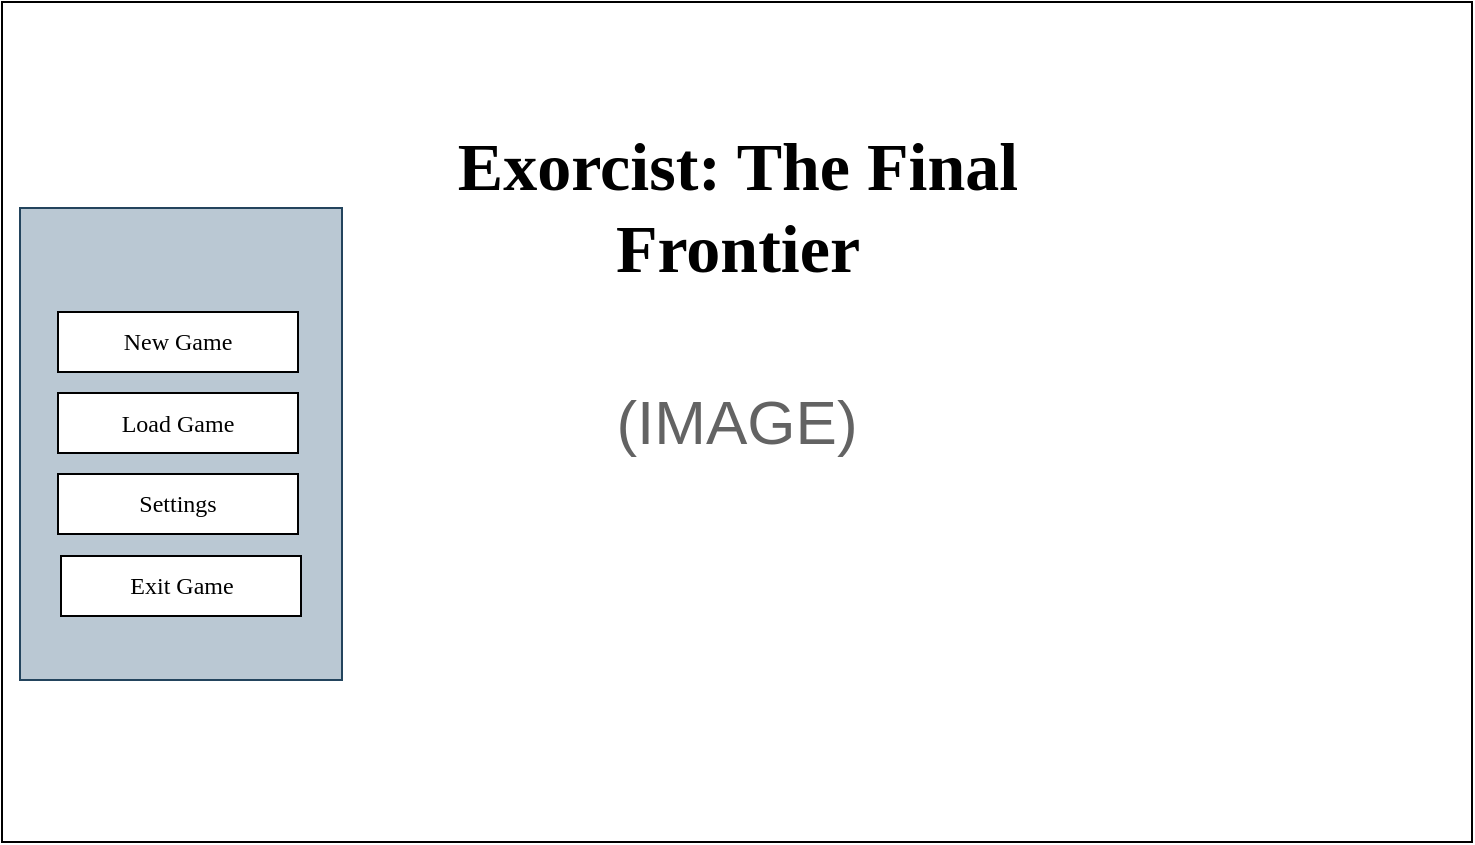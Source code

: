 <mxfile version="21.7.5" type="device">
  <diagram name="Page-1" id="LlHxg7yfqpz0n8hPSd0H">
    <mxGraphModel dx="1434" dy="844" grid="0" gridSize="10" guides="1" tooltips="1" connect="1" arrows="1" fold="1" page="0" pageScale="1" pageWidth="827" pageHeight="1169" math="0" shadow="0">
      <root>
        <mxCell id="0" />
        <mxCell id="1" parent="0" />
        <mxCell id="8CyFsR5OlZWpXKvfgXjn-1" value="" style="rounded=0;whiteSpace=wrap;html=1;aspect=fixed;fontFamily=last-rites-font;" vertex="1" parent="1">
          <mxGeometry y="360" width="735" height="420" as="geometry" />
        </mxCell>
        <mxCell id="8CyFsR5OlZWpXKvfgXjn-9" value="" style="rounded=0;whiteSpace=wrap;html=1;fillColor=#bac8d3;strokeColor=#23445d;" vertex="1" parent="1">
          <mxGeometry x="9" y="463" width="161" height="236" as="geometry" />
        </mxCell>
        <mxCell id="8CyFsR5OlZWpXKvfgXjn-5" value="&lt;font face=&quot;constantia&quot;&gt;New Game&lt;/font&gt;" style="rounded=0;whiteSpace=wrap;html=1;" vertex="1" parent="1">
          <mxGeometry x="28" y="515" width="120" height="30" as="geometry" />
        </mxCell>
        <mxCell id="8CyFsR5OlZWpXKvfgXjn-6" value="&lt;font face=&quot;Constantia&quot;&gt;Load Game&lt;/font&gt;" style="rounded=0;whiteSpace=wrap;html=1;" vertex="1" parent="1">
          <mxGeometry x="28" y="555.5" width="120" height="30" as="geometry" />
        </mxCell>
        <mxCell id="8CyFsR5OlZWpXKvfgXjn-7" value="&lt;font face=&quot;Constantia&quot;&gt;Settings&lt;/font&gt;" style="rounded=0;whiteSpace=wrap;html=1;" vertex="1" parent="1">
          <mxGeometry x="28" y="596" width="120" height="30" as="geometry" />
        </mxCell>
        <mxCell id="8CyFsR5OlZWpXKvfgXjn-8" value="&lt;font face=&quot;Constantia&quot; size=&quot;1&quot; style=&quot;&quot;&gt;&lt;b style=&quot;font-size: 34px;&quot;&gt;Exorcist: The Final Frontier&lt;/b&gt;&lt;/font&gt;" style="text;html=1;strokeColor=none;fillColor=none;align=center;verticalAlign=middle;whiteSpace=wrap;rounded=0;" vertex="1" parent="1">
          <mxGeometry x="215.75" y="444" width="303.5" height="37" as="geometry" />
        </mxCell>
        <mxCell id="8CyFsR5OlZWpXKvfgXjn-10" value="&lt;font color=&quot;#636363&quot; style=&quot;font-size: 31px;&quot;&gt;(IMAGE)&lt;/font&gt;" style="text;html=1;strokeColor=none;fillColor=none;align=center;verticalAlign=middle;whiteSpace=wrap;rounded=0;" vertex="1" parent="1">
          <mxGeometry x="327" y="547" width="81" height="46" as="geometry" />
        </mxCell>
        <mxCell id="8CyFsR5OlZWpXKvfgXjn-11" value="&lt;font face=&quot;Constantia&quot;&gt;Exit Game&lt;/font&gt;" style="rounded=0;whiteSpace=wrap;html=1;" vertex="1" parent="1">
          <mxGeometry x="29.5" y="637" width="120" height="30" as="geometry" />
        </mxCell>
      </root>
    </mxGraphModel>
  </diagram>
</mxfile>
